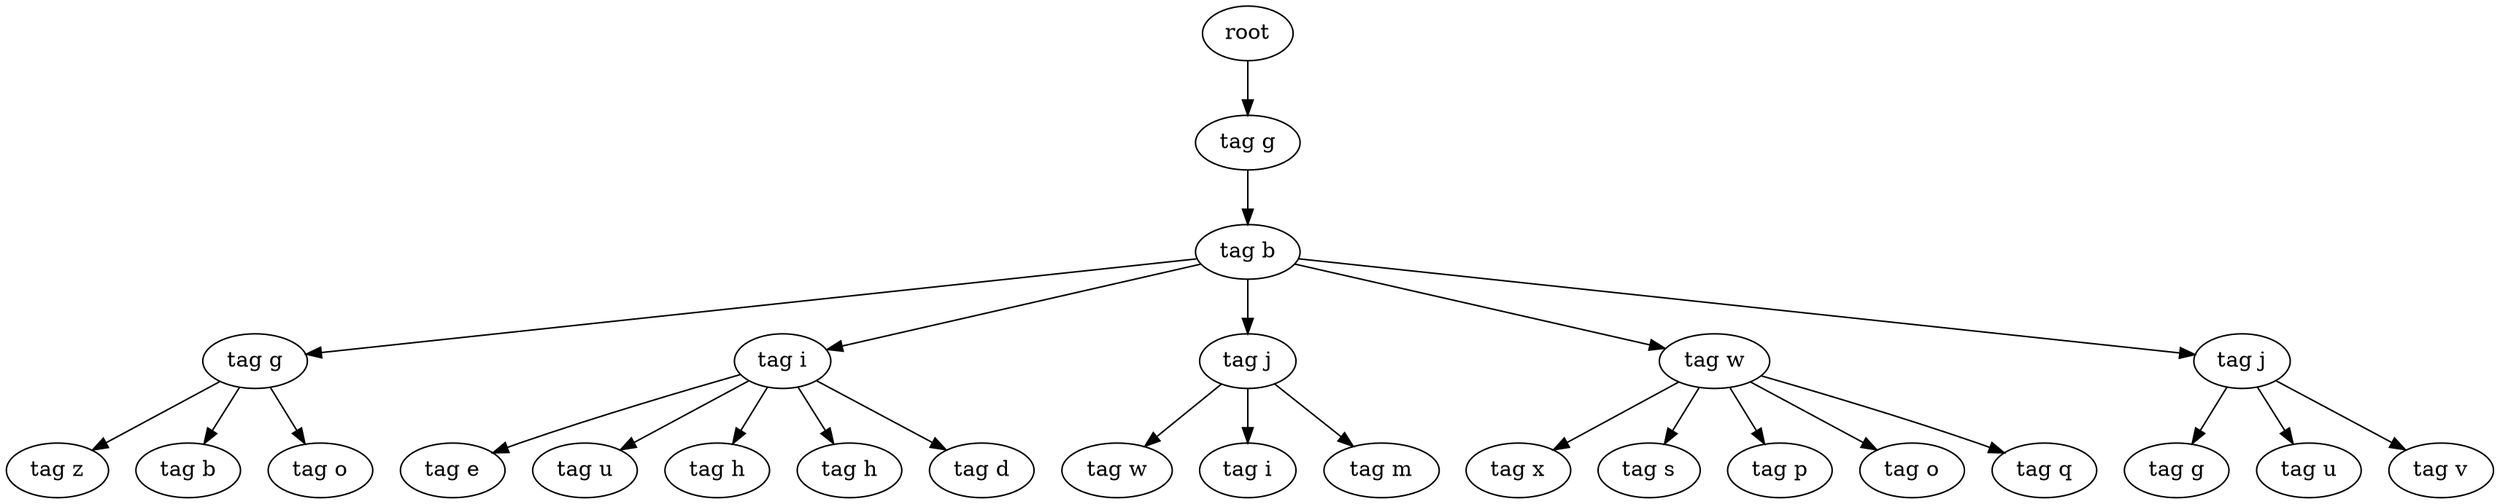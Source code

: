 digraph Tree{
0[label="root"];
0->00
00[label="tag g"];
00->000
000[label="tag b"];
000->0000
0000[label="tag g"];
0000->00000
00000[label="tag z"];
0000->00001
00001[label="tag b"];
0000->00002
00002[label="tag o"];
000->0001
0001[label="tag i"];
0001->00010
00010[label="tag e"];
0001->00011
00011[label="tag u"];
0001->00012
00012[label="tag h"];
0001->00013
00013[label="tag h"];
0001->00014
00014[label="tag d"];
000->0002
0002[label="tag j"];
0002->00020
00020[label="tag w"];
0002->00021
00021[label="tag i"];
0002->00022
00022[label="tag m"];
000->0003
0003[label="tag w"];
0003->00030
00030[label="tag x"];
0003->00031
00031[label="tag s"];
0003->00032
00032[label="tag p"];
0003->00033
00033[label="tag o"];
0003->00034
00034[label="tag q"];
000->0004
0004[label="tag j"];
0004->00040
00040[label="tag g"];
0004->00041
00041[label="tag u"];
0004->00042
00042[label="tag v"];
}
